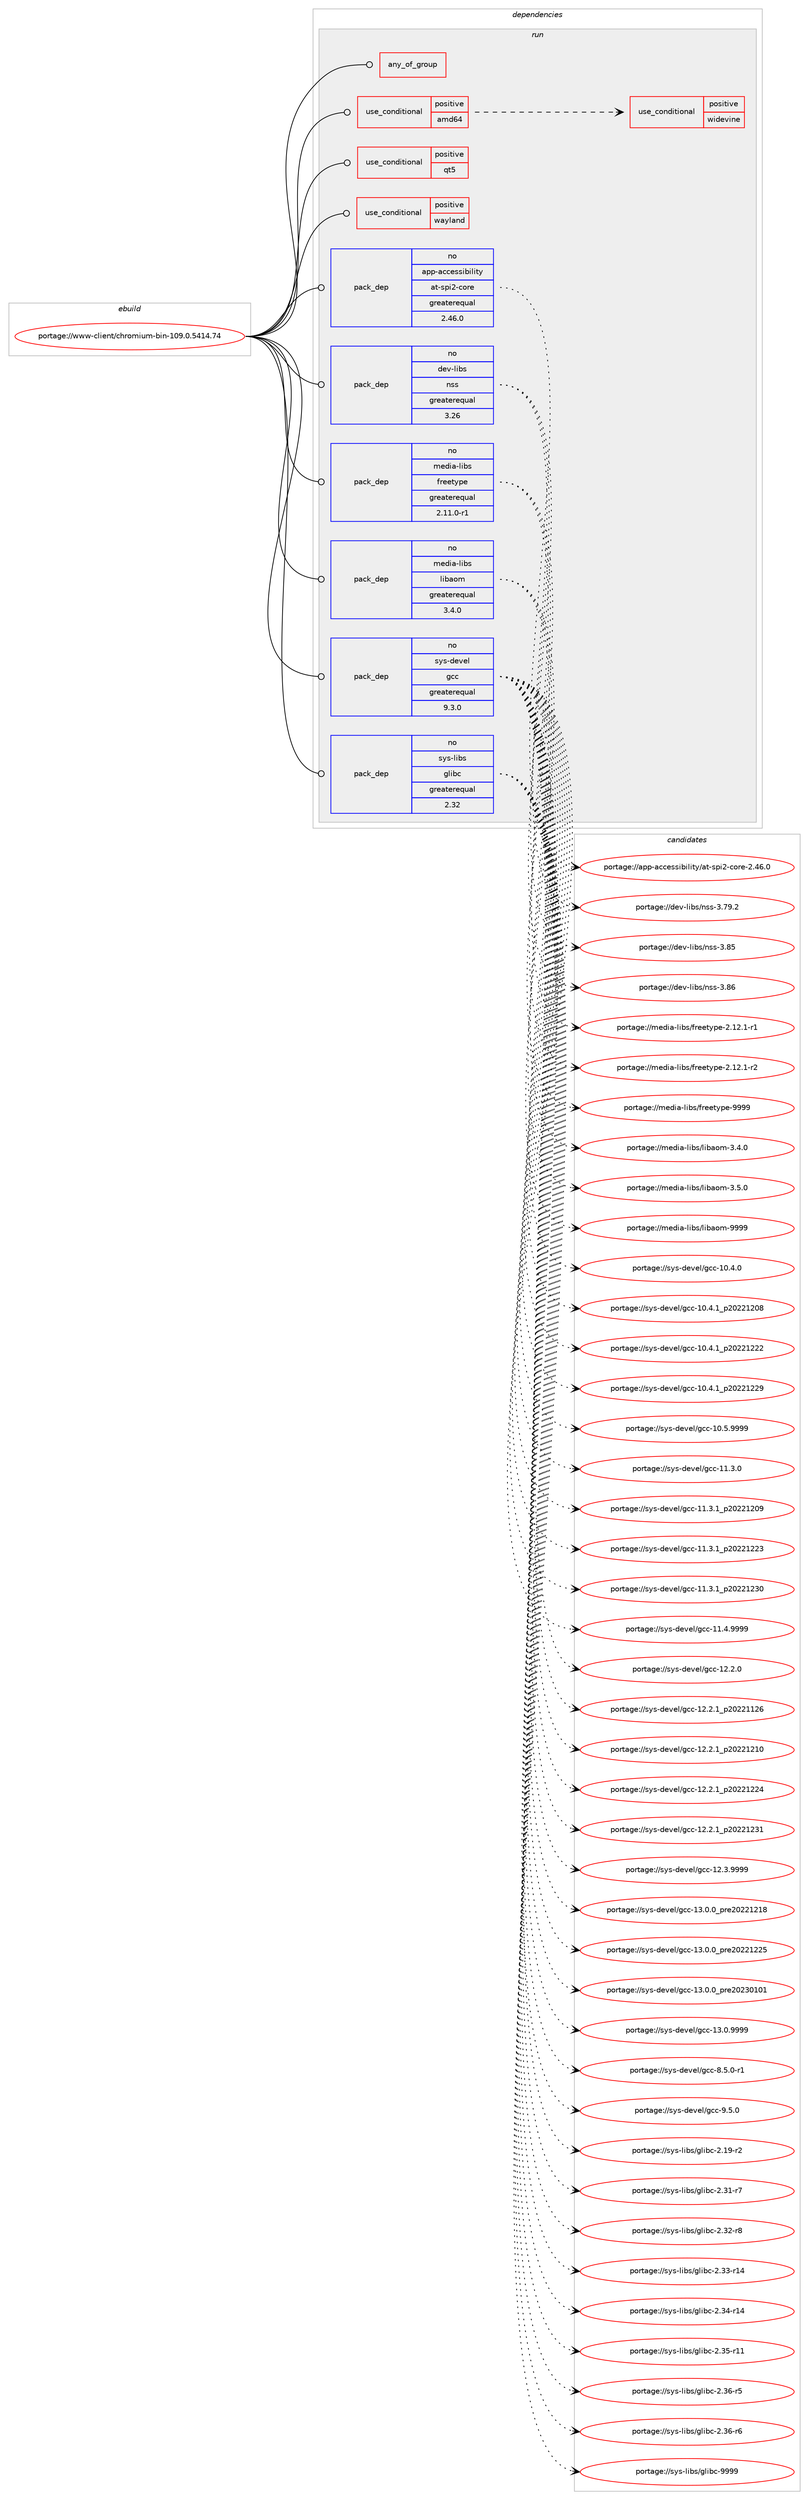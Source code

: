 digraph prolog {

# *************
# Graph options
# *************

newrank=true;
concentrate=true;
compound=true;
graph [rankdir=LR,fontname=Helvetica,fontsize=10,ranksep=1.5];#, ranksep=2.5, nodesep=0.2];
edge  [arrowhead=vee];
node  [fontname=Helvetica,fontsize=10];

# **********
# The ebuild
# **********

subgraph cluster_leftcol {
color=gray;
rank=same;
label=<<i>ebuild</i>>;
id [label="portage://www-client/chromium-bin-109.0.5414.74", color=red, width=4, href="../www-client/chromium-bin-109.0.5414.74.svg"];
}

# ****************
# The dependencies
# ****************

subgraph cluster_midcol {
color=gray;
label=<<i>dependencies</i>>;
subgraph cluster_compile {
fillcolor="#eeeeee";
style=filled;
label=<<i>compile</i>>;
}
subgraph cluster_compileandrun {
fillcolor="#eeeeee";
style=filled;
label=<<i>compile and run</i>>;
}
subgraph cluster_run {
fillcolor="#eeeeee";
style=filled;
label=<<i>run</i>>;
subgraph any46 {
dependency426 [label=<<TABLE BORDER="0" CELLBORDER="1" CELLSPACING="0" CELLPADDING="4"><TR><TD CELLPADDING="10">any_of_group</TD></TR></TABLE>>, shape=none, color=red];# *** BEGIN UNKNOWN DEPENDENCY TYPE (TODO) ***
# dependency426 -> package_dependency(portage://www-client/chromium-bin-109.0.5414.74,run,no,x11-libs,gtk+,none,[,,],[slot(3)],[use(enable(X),none),use(optenable(wayland),none)])
# *** END UNKNOWN DEPENDENCY TYPE (TODO) ***

# *** BEGIN UNKNOWN DEPENDENCY TYPE (TODO) ***
# dependency426 -> package_dependency(portage://www-client/chromium-bin-109.0.5414.74,run,no,gui-libs,gtk,none,[,,],[slot(4)],[use(enable(X),none),use(optenable(wayland),none)])
# *** END UNKNOWN DEPENDENCY TYPE (TODO) ***

}
id:e -> dependency426:w [weight=20,style="solid",arrowhead="odot"];
subgraph cond96 {
dependency427 [label=<<TABLE BORDER="0" CELLBORDER="1" CELLSPACING="0" CELLPADDING="4"><TR><TD ROWSPAN="3" CELLPADDING="10">use_conditional</TD></TR><TR><TD>positive</TD></TR><TR><TD>amd64</TD></TR></TABLE>>, shape=none, color=red];
subgraph cond97 {
dependency428 [label=<<TABLE BORDER="0" CELLBORDER="1" CELLSPACING="0" CELLPADDING="4"><TR><TD ROWSPAN="3" CELLPADDING="10">use_conditional</TD></TR><TR><TD>positive</TD></TR><TR><TD>widevine</TD></TR></TABLE>>, shape=none, color=red];
# *** BEGIN UNKNOWN DEPENDENCY TYPE (TODO) ***
# dependency428 -> package_dependency(portage://www-client/chromium-bin-109.0.5414.74,run,no,www-plugins,chrome-binary-plugins,none,[,,],[],[])
# *** END UNKNOWN DEPENDENCY TYPE (TODO) ***

}
dependency427:e -> dependency428:w [weight=20,style="dashed",arrowhead="vee"];
}
id:e -> dependency427:w [weight=20,style="solid",arrowhead="odot"];
subgraph cond98 {
dependency429 [label=<<TABLE BORDER="0" CELLBORDER="1" CELLSPACING="0" CELLPADDING="4"><TR><TD ROWSPAN="3" CELLPADDING="10">use_conditional</TD></TR><TR><TD>positive</TD></TR><TR><TD>qt5</TD></TR></TABLE>>, shape=none, color=red];
# *** BEGIN UNKNOWN DEPENDENCY TYPE (TODO) ***
# dependency429 -> package_dependency(portage://www-client/chromium-bin-109.0.5414.74,run,no,dev-qt,qtcore,none,[,,],[slot(5)],[])
# *** END UNKNOWN DEPENDENCY TYPE (TODO) ***

# *** BEGIN UNKNOWN DEPENDENCY TYPE (TODO) ***
# dependency429 -> package_dependency(portage://www-client/chromium-bin-109.0.5414.74,run,no,dev-qt,qtgui,none,[,,],[slot(5)],[use(enable(X),none),use(optenable(wayland),none)])
# *** END UNKNOWN DEPENDENCY TYPE (TODO) ***

# *** BEGIN UNKNOWN DEPENDENCY TYPE (TODO) ***
# dependency429 -> package_dependency(portage://www-client/chromium-bin-109.0.5414.74,run,no,dev-qt,qtwidgets,none,[,,],[slot(5)],[])
# *** END UNKNOWN DEPENDENCY TYPE (TODO) ***

}
id:e -> dependency429:w [weight=20,style="solid",arrowhead="odot"];
subgraph cond99 {
dependency430 [label=<<TABLE BORDER="0" CELLBORDER="1" CELLSPACING="0" CELLPADDING="4"><TR><TD ROWSPAN="3" CELLPADDING="10">use_conditional</TD></TR><TR><TD>positive</TD></TR><TR><TD>wayland</TD></TR></TABLE>>, shape=none, color=red];
# *** BEGIN UNKNOWN DEPENDENCY TYPE (TODO) ***
# dependency430 -> package_dependency(portage://www-client/chromium-bin-109.0.5414.74,run,no,dev-libs,wayland,none,[,,],[],[])
# *** END UNKNOWN DEPENDENCY TYPE (TODO) ***

}
id:e -> dependency430:w [weight=20,style="solid",arrowhead="odot"];
subgraph pack286 {
dependency431 [label=<<TABLE BORDER="0" CELLBORDER="1" CELLSPACING="0" CELLPADDING="4" WIDTH="220"><TR><TD ROWSPAN="6" CELLPADDING="30">pack_dep</TD></TR><TR><TD WIDTH="110">no</TD></TR><TR><TD>app-accessibility</TD></TR><TR><TD>at-spi2-core</TD></TR><TR><TD>greaterequal</TD></TR><TR><TD>2.46.0</TD></TR></TABLE>>, shape=none, color=blue];
}
id:e -> dependency431:w [weight=20,style="solid",arrowhead="odot"];
# *** BEGIN UNKNOWN DEPENDENCY TYPE (TODO) ***
# id -> package_dependency(portage://www-client/chromium-bin-109.0.5414.74,run,no,dev-libs,expat,none,[,,],[],[])
# *** END UNKNOWN DEPENDENCY TYPE (TODO) ***

# *** BEGIN UNKNOWN DEPENDENCY TYPE (TODO) ***
# id -> package_dependency(portage://www-client/chromium-bin-109.0.5414.74,run,no,dev-libs,glib,none,[,,],[slot(2)],[])
# *** END UNKNOWN DEPENDENCY TYPE (TODO) ***

# *** BEGIN UNKNOWN DEPENDENCY TYPE (TODO) ***
# id -> package_dependency(portage://www-client/chromium-bin-109.0.5414.74,run,no,dev-libs,libxml2,none,[,,],[],[use(enable(icu),none)])
# *** END UNKNOWN DEPENDENCY TYPE (TODO) ***

# *** BEGIN UNKNOWN DEPENDENCY TYPE (TODO) ***
# id -> package_dependency(portage://www-client/chromium-bin-109.0.5414.74,run,no,dev-libs,libxslt,none,[,,],[],[])
# *** END UNKNOWN DEPENDENCY TYPE (TODO) ***

# *** BEGIN UNKNOWN DEPENDENCY TYPE (TODO) ***
# id -> package_dependency(portage://www-client/chromium-bin-109.0.5414.74,run,no,dev-libs,nspr,none,[,,],[],[])
# *** END UNKNOWN DEPENDENCY TYPE (TODO) ***

subgraph pack287 {
dependency432 [label=<<TABLE BORDER="0" CELLBORDER="1" CELLSPACING="0" CELLPADDING="4" WIDTH="220"><TR><TD ROWSPAN="6" CELLPADDING="30">pack_dep</TD></TR><TR><TD WIDTH="110">no</TD></TR><TR><TD>dev-libs</TD></TR><TR><TD>nss</TD></TR><TR><TD>greaterequal</TD></TR><TR><TD>3.26</TD></TR></TABLE>>, shape=none, color=blue];
}
id:e -> dependency432:w [weight=20,style="solid",arrowhead="odot"];
# *** BEGIN UNKNOWN DEPENDENCY TYPE (TODO) ***
# id -> package_dependency(portage://www-client/chromium-bin-109.0.5414.74,run,no,media-libs,alsa-lib,none,[,,],[],[])
# *** END UNKNOWN DEPENDENCY TYPE (TODO) ***

# *** BEGIN UNKNOWN DEPENDENCY TYPE (TODO) ***
# id -> package_dependency(portage://www-client/chromium-bin-109.0.5414.74,run,no,media-libs,dav1d,none,[,,],[slot(0),subslot(6)],[])
# *** END UNKNOWN DEPENDENCY TYPE (TODO) ***

# *** BEGIN UNKNOWN DEPENDENCY TYPE (TODO) ***
# id -> package_dependency(portage://www-client/chromium-bin-109.0.5414.74,run,no,media-libs,flac,none,[,,],[slot(0),subslot(10-12)],[])
# *** END UNKNOWN DEPENDENCY TYPE (TODO) ***

# *** BEGIN UNKNOWN DEPENDENCY TYPE (TODO) ***
# id -> package_dependency(portage://www-client/chromium-bin-109.0.5414.74,run,no,media-libs,fontconfig,none,[,,],[],[])
# *** END UNKNOWN DEPENDENCY TYPE (TODO) ***

subgraph pack288 {
dependency433 [label=<<TABLE BORDER="0" CELLBORDER="1" CELLSPACING="0" CELLPADDING="4" WIDTH="220"><TR><TD ROWSPAN="6" CELLPADDING="30">pack_dep</TD></TR><TR><TD WIDTH="110">no</TD></TR><TR><TD>media-libs</TD></TR><TR><TD>freetype</TD></TR><TR><TD>greaterequal</TD></TR><TR><TD>2.11.0-r1</TD></TR></TABLE>>, shape=none, color=blue];
}
id:e -> dependency433:w [weight=20,style="solid",arrowhead="odot"];
subgraph pack289 {
dependency434 [label=<<TABLE BORDER="0" CELLBORDER="1" CELLSPACING="0" CELLPADDING="4" WIDTH="220"><TR><TD ROWSPAN="6" CELLPADDING="30">pack_dep</TD></TR><TR><TD WIDTH="110">no</TD></TR><TR><TD>media-libs</TD></TR><TR><TD>libaom</TD></TR><TR><TD>greaterequal</TD></TR><TR><TD>3.4.0</TD></TR></TABLE>>, shape=none, color=blue];
}
id:e -> dependency434:w [weight=20,style="solid",arrowhead="odot"];
# *** BEGIN UNKNOWN DEPENDENCY TYPE (TODO) ***
# id -> package_dependency(portage://www-client/chromium-bin-109.0.5414.74,run,no,media-libs,libjpeg-turbo,none,[,,],[],[])
# *** END UNKNOWN DEPENDENCY TYPE (TODO) ***

# *** BEGIN UNKNOWN DEPENDENCY TYPE (TODO) ***
# id -> package_dependency(portage://www-client/chromium-bin-109.0.5414.74,run,no,media-libs,libwebp,none,[,,],[],[])
# *** END UNKNOWN DEPENDENCY TYPE (TODO) ***

# *** BEGIN UNKNOWN DEPENDENCY TYPE (TODO) ***
# id -> package_dependency(portage://www-client/chromium-bin-109.0.5414.74,run,no,media-libs,mesa,none,[,,],[],[use(enable(gbm),positive)])
# *** END UNKNOWN DEPENDENCY TYPE (TODO) ***

# *** BEGIN UNKNOWN DEPENDENCY TYPE (TODO) ***
# id -> package_dependency(portage://www-client/chromium-bin-109.0.5414.74,run,no,media-libs,openh264,none,[,,],[slot(0),subslot(7)],[])
# *** END UNKNOWN DEPENDENCY TYPE (TODO) ***

# *** BEGIN UNKNOWN DEPENDENCY TYPE (TODO) ***
# id -> package_dependency(portage://www-client/chromium-bin-109.0.5414.74,run,no,net-misc,curl,none,[,,],[],[use(enable(ssl),none)])
# *** END UNKNOWN DEPENDENCY TYPE (TODO) ***

# *** BEGIN UNKNOWN DEPENDENCY TYPE (TODO) ***
# id -> package_dependency(portage://www-client/chromium-bin-109.0.5414.74,run,no,net-print,cups,none,[,,],[],[])
# *** END UNKNOWN DEPENDENCY TYPE (TODO) ***

# *** BEGIN UNKNOWN DEPENDENCY TYPE (TODO) ***
# id -> package_dependency(portage://www-client/chromium-bin-109.0.5414.74,run,no,sys-apps,dbus,none,[,,],[],[])
# *** END UNKNOWN DEPENDENCY TYPE (TODO) ***

# *** BEGIN UNKNOWN DEPENDENCY TYPE (TODO) ***
# id -> package_dependency(portage://www-client/chromium-bin-109.0.5414.74,run,no,sys-apps,pciutils,none,[,,],[],[])
# *** END UNKNOWN DEPENDENCY TYPE (TODO) ***

subgraph pack290 {
dependency435 [label=<<TABLE BORDER="0" CELLBORDER="1" CELLSPACING="0" CELLPADDING="4" WIDTH="220"><TR><TD ROWSPAN="6" CELLPADDING="30">pack_dep</TD></TR><TR><TD WIDTH="110">no</TD></TR><TR><TD>sys-devel</TD></TR><TR><TD>gcc</TD></TR><TR><TD>greaterequal</TD></TR><TR><TD>9.3.0</TD></TR></TABLE>>, shape=none, color=blue];
}
id:e -> dependency435:w [weight=20,style="solid",arrowhead="odot"];
subgraph pack291 {
dependency436 [label=<<TABLE BORDER="0" CELLBORDER="1" CELLSPACING="0" CELLPADDING="4" WIDTH="220"><TR><TD ROWSPAN="6" CELLPADDING="30">pack_dep</TD></TR><TR><TD WIDTH="110">no</TD></TR><TR><TD>sys-libs</TD></TR><TR><TD>glibc</TD></TR><TR><TD>greaterequal</TD></TR><TR><TD>2.32</TD></TR></TABLE>>, shape=none, color=blue];
}
id:e -> dependency436:w [weight=20,style="solid",arrowhead="odot"];
# *** BEGIN UNKNOWN DEPENDENCY TYPE (TODO) ***
# id -> package_dependency(portage://www-client/chromium-bin-109.0.5414.74,run,no,sys-libs,zlib,none,[,,],[],[use(enable(minizip),none)])
# *** END UNKNOWN DEPENDENCY TYPE (TODO) ***

# *** BEGIN UNKNOWN DEPENDENCY TYPE (TODO) ***
# id -> package_dependency(portage://www-client/chromium-bin-109.0.5414.74,run,no,virtual,ttf-fonts,none,[,,],[],[])
# *** END UNKNOWN DEPENDENCY TYPE (TODO) ***

# *** BEGIN UNKNOWN DEPENDENCY TYPE (TODO) ***
# id -> package_dependency(portage://www-client/chromium-bin-109.0.5414.74,run,no,virtual,udev,none,[,,],[],[])
# *** END UNKNOWN DEPENDENCY TYPE (TODO) ***

# *** BEGIN UNKNOWN DEPENDENCY TYPE (TODO) ***
# id -> package_dependency(portage://www-client/chromium-bin-109.0.5414.74,run,no,x11-libs,cairo,none,[,,],[],[])
# *** END UNKNOWN DEPENDENCY TYPE (TODO) ***

# *** BEGIN UNKNOWN DEPENDENCY TYPE (TODO) ***
# id -> package_dependency(portage://www-client/chromium-bin-109.0.5414.74,run,no,x11-libs,gdk-pixbuf,none,[,,],[slot(2)],[])
# *** END UNKNOWN DEPENDENCY TYPE (TODO) ***

# *** BEGIN UNKNOWN DEPENDENCY TYPE (TODO) ***
# id -> package_dependency(portage://www-client/chromium-bin-109.0.5414.74,run,no,x11-libs,libX11,none,[,,],[],[])
# *** END UNKNOWN DEPENDENCY TYPE (TODO) ***

# *** BEGIN UNKNOWN DEPENDENCY TYPE (TODO) ***
# id -> package_dependency(portage://www-client/chromium-bin-109.0.5414.74,run,no,x11-libs,libXcomposite,none,[,,],[],[])
# *** END UNKNOWN DEPENDENCY TYPE (TODO) ***

# *** BEGIN UNKNOWN DEPENDENCY TYPE (TODO) ***
# id -> package_dependency(portage://www-client/chromium-bin-109.0.5414.74,run,no,x11-libs,libXdamage,none,[,,],[],[])
# *** END UNKNOWN DEPENDENCY TYPE (TODO) ***

# *** BEGIN UNKNOWN DEPENDENCY TYPE (TODO) ***
# id -> package_dependency(portage://www-client/chromium-bin-109.0.5414.74,run,no,x11-libs,libXext,none,[,,],[],[])
# *** END UNKNOWN DEPENDENCY TYPE (TODO) ***

# *** BEGIN UNKNOWN DEPENDENCY TYPE (TODO) ***
# id -> package_dependency(portage://www-client/chromium-bin-109.0.5414.74,run,no,x11-libs,libXfixes,none,[,,],[],[])
# *** END UNKNOWN DEPENDENCY TYPE (TODO) ***

# *** BEGIN UNKNOWN DEPENDENCY TYPE (TODO) ***
# id -> package_dependency(portage://www-client/chromium-bin-109.0.5414.74,run,no,x11-libs,libXrandr,none,[,,],[],[])
# *** END UNKNOWN DEPENDENCY TYPE (TODO) ***

# *** BEGIN UNKNOWN DEPENDENCY TYPE (TODO) ***
# id -> package_dependency(portage://www-client/chromium-bin-109.0.5414.74,run,no,x11-libs,libXtst,none,[,,],[],[])
# *** END UNKNOWN DEPENDENCY TYPE (TODO) ***

# *** BEGIN UNKNOWN DEPENDENCY TYPE (TODO) ***
# id -> package_dependency(portage://www-client/chromium-bin-109.0.5414.74,run,no,x11-libs,libdrm,none,[,,],[],[])
# *** END UNKNOWN DEPENDENCY TYPE (TODO) ***

# *** BEGIN UNKNOWN DEPENDENCY TYPE (TODO) ***
# id -> package_dependency(portage://www-client/chromium-bin-109.0.5414.74,run,no,x11-libs,libxcb,none,[,,],[],[])
# *** END UNKNOWN DEPENDENCY TYPE (TODO) ***

# *** BEGIN UNKNOWN DEPENDENCY TYPE (TODO) ***
# id -> package_dependency(portage://www-client/chromium-bin-109.0.5414.74,run,no,x11-libs,libxkbcommon,none,[,,],[],[])
# *** END UNKNOWN DEPENDENCY TYPE (TODO) ***

# *** BEGIN UNKNOWN DEPENDENCY TYPE (TODO) ***
# id -> package_dependency(portage://www-client/chromium-bin-109.0.5414.74,run,no,x11-libs,libxshmfence,none,[,,],[],[])
# *** END UNKNOWN DEPENDENCY TYPE (TODO) ***

# *** BEGIN UNKNOWN DEPENDENCY TYPE (TODO) ***
# id -> package_dependency(portage://www-client/chromium-bin-109.0.5414.74,run,no,x11-libs,pango,none,[,,],[],[])
# *** END UNKNOWN DEPENDENCY TYPE (TODO) ***

# *** BEGIN UNKNOWN DEPENDENCY TYPE (TODO) ***
# id -> package_dependency(portage://www-client/chromium-bin-109.0.5414.74,run,no,x11-misc,xdg-utils,none,[,,],[],[])
# *** END UNKNOWN DEPENDENCY TYPE (TODO) ***

}
}

# **************
# The candidates
# **************

subgraph cluster_choices {
rank=same;
color=gray;
label=<<i>candidates</i>>;

subgraph choice286 {
color=black;
nodesep=1;
choice97112112459799991011151151059810510810511612147971164511511210550459911111410145504652544648 [label="portage://app-accessibility/at-spi2-core-2.46.0", color=red, width=4,href="../app-accessibility/at-spi2-core-2.46.0.svg"];
dependency431:e -> choice97112112459799991011151151059810510810511612147971164511511210550459911111410145504652544648:w [style=dotted,weight="100"];
}
subgraph choice287 {
color=black;
nodesep=1;
choice10010111845108105981154711011511545514655574650 [label="portage://dev-libs/nss-3.79.2", color=red, width=4,href="../dev-libs/nss-3.79.2.svg"];
choice1001011184510810598115471101151154551465653 [label="portage://dev-libs/nss-3.85", color=red, width=4,href="../dev-libs/nss-3.85.svg"];
choice1001011184510810598115471101151154551465654 [label="portage://dev-libs/nss-3.86", color=red, width=4,href="../dev-libs/nss-3.86.svg"];
dependency432:e -> choice10010111845108105981154711011511545514655574650:w [style=dotted,weight="100"];
dependency432:e -> choice1001011184510810598115471101151154551465653:w [style=dotted,weight="100"];
dependency432:e -> choice1001011184510810598115471101151154551465654:w [style=dotted,weight="100"];
}
subgraph choice288 {
color=black;
nodesep=1;
choice10910110010597451081059811547102114101101116121112101455046495046494511449 [label="portage://media-libs/freetype-2.12.1-r1", color=red, width=4,href="../media-libs/freetype-2.12.1-r1.svg"];
choice10910110010597451081059811547102114101101116121112101455046495046494511450 [label="portage://media-libs/freetype-2.12.1-r2", color=red, width=4,href="../media-libs/freetype-2.12.1-r2.svg"];
choice109101100105974510810598115471021141011011161211121014557575757 [label="portage://media-libs/freetype-9999", color=red, width=4,href="../media-libs/freetype-9999.svg"];
dependency433:e -> choice10910110010597451081059811547102114101101116121112101455046495046494511449:w [style=dotted,weight="100"];
dependency433:e -> choice10910110010597451081059811547102114101101116121112101455046495046494511450:w [style=dotted,weight="100"];
dependency433:e -> choice109101100105974510810598115471021141011011161211121014557575757:w [style=dotted,weight="100"];
}
subgraph choice289 {
color=black;
nodesep=1;
choice109101100105974510810598115471081059897111109455146524648 [label="portage://media-libs/libaom-3.4.0", color=red, width=4,href="../media-libs/libaom-3.4.0.svg"];
choice109101100105974510810598115471081059897111109455146534648 [label="portage://media-libs/libaom-3.5.0", color=red, width=4,href="../media-libs/libaom-3.5.0.svg"];
choice1091011001059745108105981154710810598971111094557575757 [label="portage://media-libs/libaom-9999", color=red, width=4,href="../media-libs/libaom-9999.svg"];
dependency434:e -> choice109101100105974510810598115471081059897111109455146524648:w [style=dotted,weight="100"];
dependency434:e -> choice109101100105974510810598115471081059897111109455146534648:w [style=dotted,weight="100"];
dependency434:e -> choice1091011001059745108105981154710810598971111094557575757:w [style=dotted,weight="100"];
}
subgraph choice290 {
color=black;
nodesep=1;
choice1151211154510010111810110847103999945494846524648 [label="portage://sys-devel/gcc-10.4.0", color=red, width=4,href="../sys-devel/gcc-10.4.0.svg"];
choice1151211154510010111810110847103999945494846524649951125048505049504856 [label="portage://sys-devel/gcc-10.4.1_p20221208", color=red, width=4,href="../sys-devel/gcc-10.4.1_p20221208.svg"];
choice1151211154510010111810110847103999945494846524649951125048505049505050 [label="portage://sys-devel/gcc-10.4.1_p20221222", color=red, width=4,href="../sys-devel/gcc-10.4.1_p20221222.svg"];
choice1151211154510010111810110847103999945494846524649951125048505049505057 [label="portage://sys-devel/gcc-10.4.1_p20221229", color=red, width=4,href="../sys-devel/gcc-10.4.1_p20221229.svg"];
choice1151211154510010111810110847103999945494846534657575757 [label="portage://sys-devel/gcc-10.5.9999", color=red, width=4,href="../sys-devel/gcc-10.5.9999.svg"];
choice1151211154510010111810110847103999945494946514648 [label="portage://sys-devel/gcc-11.3.0", color=red, width=4,href="../sys-devel/gcc-11.3.0.svg"];
choice1151211154510010111810110847103999945494946514649951125048505049504857 [label="portage://sys-devel/gcc-11.3.1_p20221209", color=red, width=4,href="../sys-devel/gcc-11.3.1_p20221209.svg"];
choice1151211154510010111810110847103999945494946514649951125048505049505051 [label="portage://sys-devel/gcc-11.3.1_p20221223", color=red, width=4,href="../sys-devel/gcc-11.3.1_p20221223.svg"];
choice1151211154510010111810110847103999945494946514649951125048505049505148 [label="portage://sys-devel/gcc-11.3.1_p20221230", color=red, width=4,href="../sys-devel/gcc-11.3.1_p20221230.svg"];
choice1151211154510010111810110847103999945494946524657575757 [label="portage://sys-devel/gcc-11.4.9999", color=red, width=4,href="../sys-devel/gcc-11.4.9999.svg"];
choice1151211154510010111810110847103999945495046504648 [label="portage://sys-devel/gcc-12.2.0", color=red, width=4,href="../sys-devel/gcc-12.2.0.svg"];
choice1151211154510010111810110847103999945495046504649951125048505049495054 [label="portage://sys-devel/gcc-12.2.1_p20221126", color=red, width=4,href="../sys-devel/gcc-12.2.1_p20221126.svg"];
choice1151211154510010111810110847103999945495046504649951125048505049504948 [label="portage://sys-devel/gcc-12.2.1_p20221210", color=red, width=4,href="../sys-devel/gcc-12.2.1_p20221210.svg"];
choice1151211154510010111810110847103999945495046504649951125048505049505052 [label="portage://sys-devel/gcc-12.2.1_p20221224", color=red, width=4,href="../sys-devel/gcc-12.2.1_p20221224.svg"];
choice1151211154510010111810110847103999945495046504649951125048505049505149 [label="portage://sys-devel/gcc-12.2.1_p20221231", color=red, width=4,href="../sys-devel/gcc-12.2.1_p20221231.svg"];
choice1151211154510010111810110847103999945495046514657575757 [label="portage://sys-devel/gcc-12.3.9999", color=red, width=4,href="../sys-devel/gcc-12.3.9999.svg"];
choice1151211154510010111810110847103999945495146484648951121141015048505049504956 [label="portage://sys-devel/gcc-13.0.0_pre20221218", color=red, width=4,href="../sys-devel/gcc-13.0.0_pre20221218.svg"];
choice1151211154510010111810110847103999945495146484648951121141015048505049505053 [label="portage://sys-devel/gcc-13.0.0_pre20221225", color=red, width=4,href="../sys-devel/gcc-13.0.0_pre20221225.svg"];
choice1151211154510010111810110847103999945495146484648951121141015048505148494849 [label="portage://sys-devel/gcc-13.0.0_pre20230101", color=red, width=4,href="../sys-devel/gcc-13.0.0_pre20230101.svg"];
choice1151211154510010111810110847103999945495146484657575757 [label="portage://sys-devel/gcc-13.0.9999", color=red, width=4,href="../sys-devel/gcc-13.0.9999.svg"];
choice115121115451001011181011084710399994556465346484511449 [label="portage://sys-devel/gcc-8.5.0-r1", color=red, width=4,href="../sys-devel/gcc-8.5.0-r1.svg"];
choice11512111545100101118101108471039999455746534648 [label="portage://sys-devel/gcc-9.5.0", color=red, width=4,href="../sys-devel/gcc-9.5.0.svg"];
dependency435:e -> choice1151211154510010111810110847103999945494846524648:w [style=dotted,weight="100"];
dependency435:e -> choice1151211154510010111810110847103999945494846524649951125048505049504856:w [style=dotted,weight="100"];
dependency435:e -> choice1151211154510010111810110847103999945494846524649951125048505049505050:w [style=dotted,weight="100"];
dependency435:e -> choice1151211154510010111810110847103999945494846524649951125048505049505057:w [style=dotted,weight="100"];
dependency435:e -> choice1151211154510010111810110847103999945494846534657575757:w [style=dotted,weight="100"];
dependency435:e -> choice1151211154510010111810110847103999945494946514648:w [style=dotted,weight="100"];
dependency435:e -> choice1151211154510010111810110847103999945494946514649951125048505049504857:w [style=dotted,weight="100"];
dependency435:e -> choice1151211154510010111810110847103999945494946514649951125048505049505051:w [style=dotted,weight="100"];
dependency435:e -> choice1151211154510010111810110847103999945494946514649951125048505049505148:w [style=dotted,weight="100"];
dependency435:e -> choice1151211154510010111810110847103999945494946524657575757:w [style=dotted,weight="100"];
dependency435:e -> choice1151211154510010111810110847103999945495046504648:w [style=dotted,weight="100"];
dependency435:e -> choice1151211154510010111810110847103999945495046504649951125048505049495054:w [style=dotted,weight="100"];
dependency435:e -> choice1151211154510010111810110847103999945495046504649951125048505049504948:w [style=dotted,weight="100"];
dependency435:e -> choice1151211154510010111810110847103999945495046504649951125048505049505052:w [style=dotted,weight="100"];
dependency435:e -> choice1151211154510010111810110847103999945495046504649951125048505049505149:w [style=dotted,weight="100"];
dependency435:e -> choice1151211154510010111810110847103999945495046514657575757:w [style=dotted,weight="100"];
dependency435:e -> choice1151211154510010111810110847103999945495146484648951121141015048505049504956:w [style=dotted,weight="100"];
dependency435:e -> choice1151211154510010111810110847103999945495146484648951121141015048505049505053:w [style=dotted,weight="100"];
dependency435:e -> choice1151211154510010111810110847103999945495146484648951121141015048505148494849:w [style=dotted,weight="100"];
dependency435:e -> choice1151211154510010111810110847103999945495146484657575757:w [style=dotted,weight="100"];
dependency435:e -> choice115121115451001011181011084710399994556465346484511449:w [style=dotted,weight="100"];
dependency435:e -> choice11512111545100101118101108471039999455746534648:w [style=dotted,weight="100"];
}
subgraph choice291 {
color=black;
nodesep=1;
choice115121115451081059811547103108105989945504649574511450 [label="portage://sys-libs/glibc-2.19-r2", color=red, width=4,href="../sys-libs/glibc-2.19-r2.svg"];
choice115121115451081059811547103108105989945504651494511455 [label="portage://sys-libs/glibc-2.31-r7", color=red, width=4,href="../sys-libs/glibc-2.31-r7.svg"];
choice115121115451081059811547103108105989945504651504511456 [label="portage://sys-libs/glibc-2.32-r8", color=red, width=4,href="../sys-libs/glibc-2.32-r8.svg"];
choice11512111545108105981154710310810598994550465151451144952 [label="portage://sys-libs/glibc-2.33-r14", color=red, width=4,href="../sys-libs/glibc-2.33-r14.svg"];
choice11512111545108105981154710310810598994550465152451144952 [label="portage://sys-libs/glibc-2.34-r14", color=red, width=4,href="../sys-libs/glibc-2.34-r14.svg"];
choice11512111545108105981154710310810598994550465153451144949 [label="portage://sys-libs/glibc-2.35-r11", color=red, width=4,href="../sys-libs/glibc-2.35-r11.svg"];
choice115121115451081059811547103108105989945504651544511453 [label="portage://sys-libs/glibc-2.36-r5", color=red, width=4,href="../sys-libs/glibc-2.36-r5.svg"];
choice115121115451081059811547103108105989945504651544511454 [label="portage://sys-libs/glibc-2.36-r6", color=red, width=4,href="../sys-libs/glibc-2.36-r6.svg"];
choice11512111545108105981154710310810598994557575757 [label="portage://sys-libs/glibc-9999", color=red, width=4,href="../sys-libs/glibc-9999.svg"];
dependency436:e -> choice115121115451081059811547103108105989945504649574511450:w [style=dotted,weight="100"];
dependency436:e -> choice115121115451081059811547103108105989945504651494511455:w [style=dotted,weight="100"];
dependency436:e -> choice115121115451081059811547103108105989945504651504511456:w [style=dotted,weight="100"];
dependency436:e -> choice11512111545108105981154710310810598994550465151451144952:w [style=dotted,weight="100"];
dependency436:e -> choice11512111545108105981154710310810598994550465152451144952:w [style=dotted,weight="100"];
dependency436:e -> choice11512111545108105981154710310810598994550465153451144949:w [style=dotted,weight="100"];
dependency436:e -> choice115121115451081059811547103108105989945504651544511453:w [style=dotted,weight="100"];
dependency436:e -> choice115121115451081059811547103108105989945504651544511454:w [style=dotted,weight="100"];
dependency436:e -> choice11512111545108105981154710310810598994557575757:w [style=dotted,weight="100"];
}
}

}
